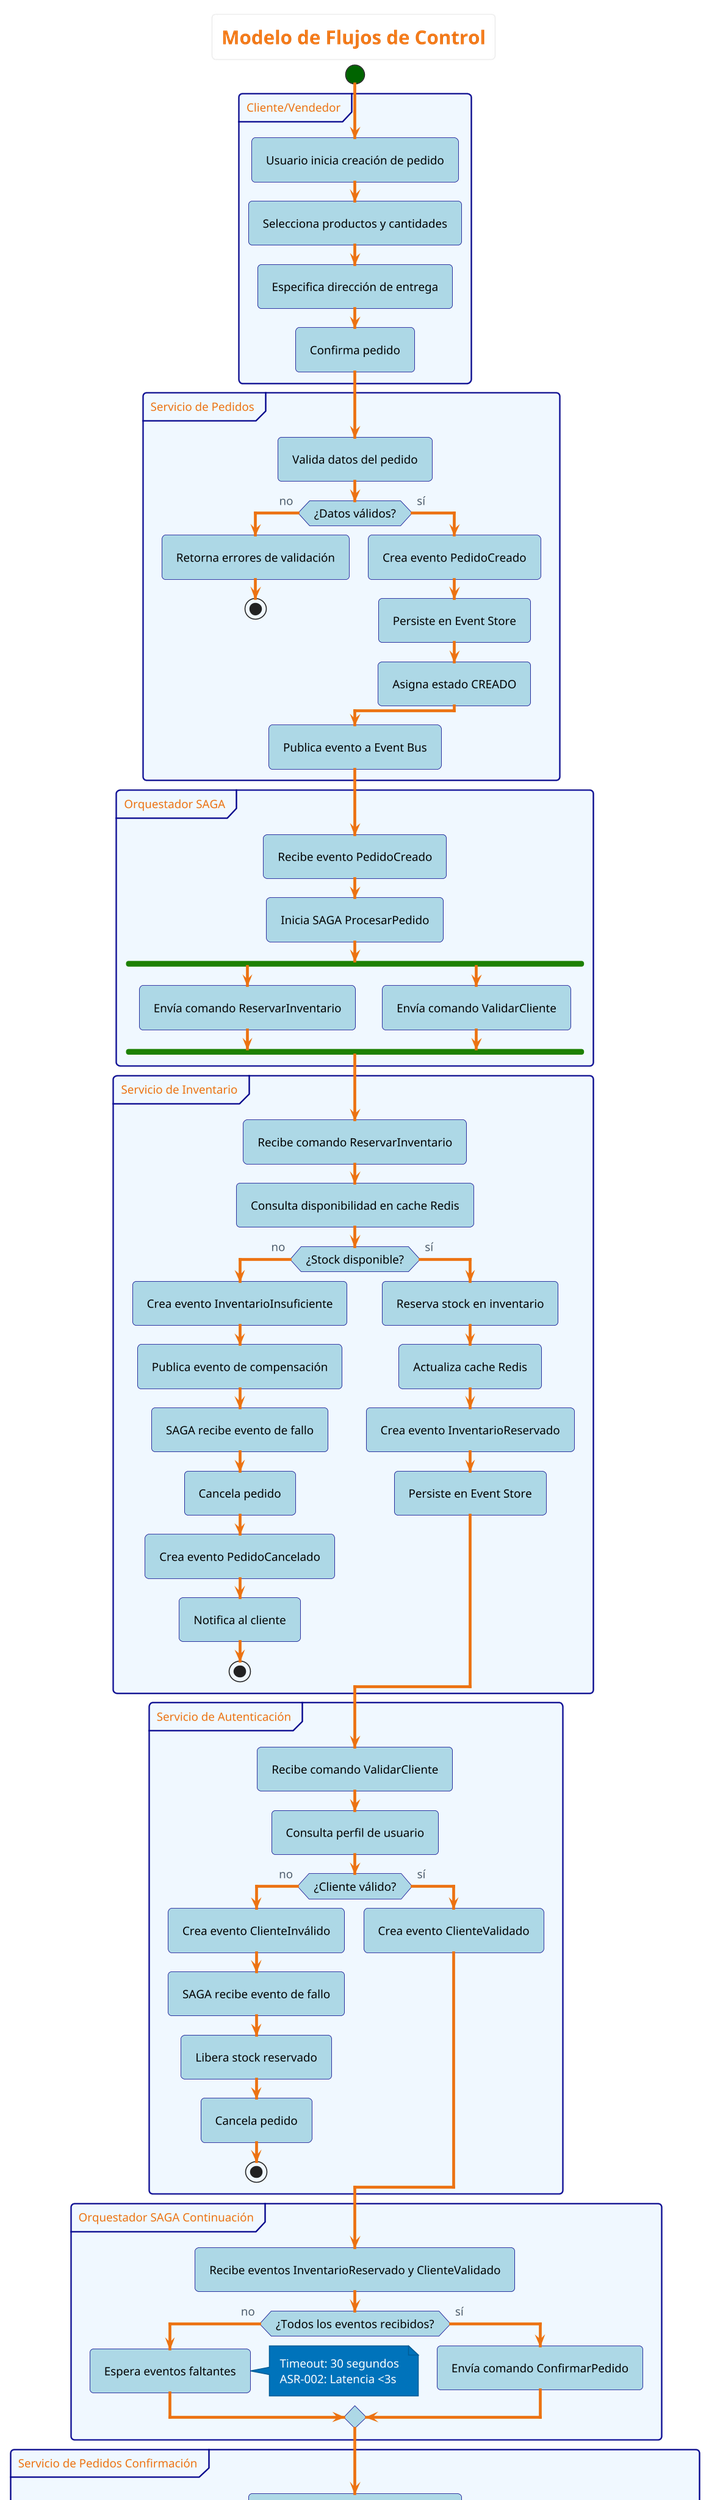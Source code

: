@startuml FlujoControlProcesamiento
!theme aws-orange
skinparam backgroundColor transparent
skinparam maxMessageSize 300
skinparam dpi 150
skinparam shadowing false
skinparam linetype ortho

' Configuración de colores para actividades
skinparam activity {
    BackgroundColor LightBlue
    BorderColor DarkBlue
    FontColor Black
}
skinparam activityStart {
    Color DarkGreen
}
skinparam activityEnd {
    Color DarkRed
}
skinparam activityDecision {
    BackgroundColor Yellow
    BorderColor Orange
    FontColor Black
}
skinparam partition {
    BackgroundColor AliceBlue
    BorderColor DarkBlue
}

title Modelo de Flujos de Control 

start

partition "Cliente/Vendedor" {
    :Usuario inicia creación de pedido;
    :Selecciona productos y cantidades;
    :Especifica dirección de entrega;
    :Confirma pedido;
}

partition "Servicio de Pedidos" {
    :Valida datos del pedido;
    
    if (¿Datos válidos?) then (no)
        :Retorna errores de validación;
        stop
    else (sí)
        :Crea evento PedidoCreado;
        :Persiste en Event Store;
        :Asigna estado CREADO;
    endif
    
    :Publica evento a Event Bus;
}

partition "Orquestador SAGA" {
    :Recibe evento PedidoCreado;
    :Inicia SAGA ProcesarPedido;
    
    fork
        :Envía comando ReservarInventario;
    fork again
        :Envía comando ValidarCliente;
    end fork
}

partition "Servicio de Inventario" {
    :Recibe comando ReservarInventario;
    :Consulta disponibilidad en cache Redis;
    
    if (¿Stock disponible?) then (no)
        :Crea evento InventarioInsuficiente;
        :Publica evento de compensación;
        :SAGA recibe evento de fallo;
        :Cancela pedido;
        :Crea evento PedidoCancelado;
        :Notifica al cliente;
        stop
    else (sí)
        :Reserva stock en inventario;
        :Actualiza cache Redis;
        :Crea evento InventarioReservado;
        :Persiste en Event Store;
    endif
}

partition "Servicio de Autenticación" {
    :Recibe comando ValidarCliente;
    :Consulta perfil de usuario;
    
    if (¿Cliente válido?) then (no)
        :Crea evento ClienteInválido;
        :SAGA recibe evento de fallo;
        :Libera stock reservado;
        :Cancela pedido;
        stop
    else (sí)
        :Crea evento ClienteValidado;
    endif
}

partition "Orquestador SAGA Continuación" {
    :Recibe eventos InventarioReservado y ClienteValidado;
    
    if (¿Todos los eventos recibidos?) then (no)
        :Espera eventos faltantes;
        note right
        Timeout: 30 segundos
        ASR-002: Latencia <3s
        end note
    else (sí)
        :Envía comando ConfirmarPedido;
    endif
}

partition "Servicio de Pedidos Confirmación" {
    :Recibe comando ConfirmarPedido;
    :Calcula totales con impuestos;
    :Actualiza estado a CONFIRMADO;
    :Crea evento PedidoConfirmado;
    :Persiste en Event Store;
    
    fork
        :Actualiza Read Model ResumenVentas;
    fork again
        :Actualiza cache EstadoPedido;
    fork again
        :Envía notificación al cliente;
    end fork
}

partition "Servicio de Logística" {
    :Recibe evento PedidoConfirmado;
    :Consulta algoritmo de optimización;
    :Asigna a ruta de entrega;
    :Crea evento RutaAsignada;
    
    if (¿Entrega inmediata?) then (sí)
        :Inicia proceso de empaque;
        :Actualiza estado a PROCESANDO;
    else (no)
        :Programa entrega futura;
        :Mantiene estado CONFIRMADO;
    endif
}

partition "Seguimiento en Tiempo Real" {
    :Cliente consulta estado del pedido;
    :Consulta cache Redis;
    :Retorna estado actualizado;
    
    note right
    ASR-002: <1s consultas
    Cache TTL: 1 hora
    end note
}

:Proceso completado exitosamente;

stop

@enduml
